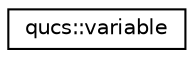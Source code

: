 digraph G
{
  edge [fontname="Helvetica",fontsize="10",labelfontname="Helvetica",labelfontsize="10"];
  node [fontname="Helvetica",fontsize="10",shape=record];
  rankdir="LR";
  Node1 [label="qucs::variable",height=0.2,width=0.4,color="black", fillcolor="white", style="filled",URL="$classqucs_1_1variable.html"];
}
